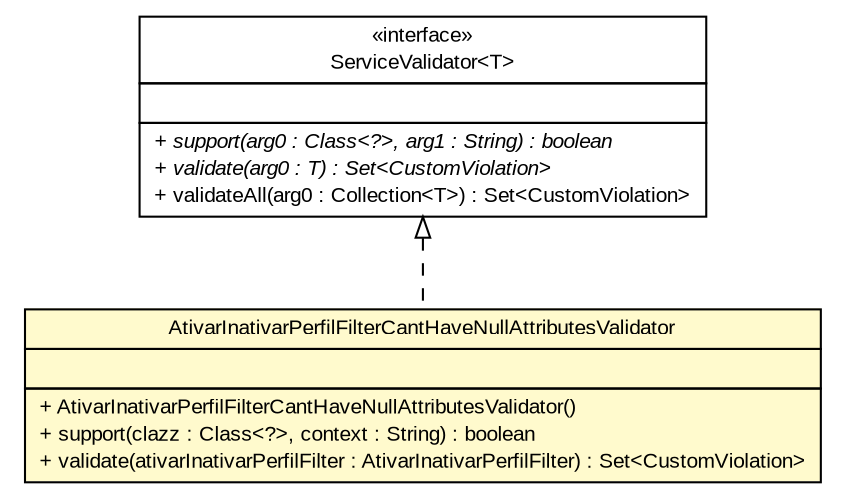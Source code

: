 #!/usr/local/bin/dot
#
# Class diagram 
# Generated by UMLGraph version R5_6 (http://www.umlgraph.org/)
#

digraph G {
	edge [fontname="arial",fontsize=10,labelfontname="arial",labelfontsize=10];
	node [fontname="arial",fontsize=10,shape=plaintext];
	nodesep=0.25;
	ranksep=0.5;
	// br.gov.to.sefaz.seg.business.gestao.service.validator.AtivarInativarPerfilFilterCantHaveNullAttributesValidator
	c10153 [label=<<table title="br.gov.to.sefaz.seg.business.gestao.service.validator.AtivarInativarPerfilFilterCantHaveNullAttributesValidator" border="0" cellborder="1" cellspacing="0" cellpadding="2" port="p" bgcolor="lemonChiffon" href="./AtivarInativarPerfilFilterCantHaveNullAttributesValidator.html">
		<tr><td><table border="0" cellspacing="0" cellpadding="1">
<tr><td align="center" balign="center"> AtivarInativarPerfilFilterCantHaveNullAttributesValidator </td></tr>
		</table></td></tr>
		<tr><td><table border="0" cellspacing="0" cellpadding="1">
<tr><td align="left" balign="left">  </td></tr>
		</table></td></tr>
		<tr><td><table border="0" cellspacing="0" cellpadding="1">
<tr><td align="left" balign="left"> + AtivarInativarPerfilFilterCantHaveNullAttributesValidator() </td></tr>
<tr><td align="left" balign="left"> + support(clazz : Class&lt;?&gt;, context : String) : boolean </td></tr>
<tr><td align="left" balign="left"> + validate(ativarInativarPerfilFilter : AtivarInativarPerfilFilter) : Set&lt;CustomViolation&gt; </td></tr>
		</table></td></tr>
		</table>>, URL="./AtivarInativarPerfilFilterCantHaveNullAttributesValidator.html", fontname="arial", fontcolor="black", fontsize=10.0];
	//br.gov.to.sefaz.seg.business.gestao.service.validator.AtivarInativarPerfilFilterCantHaveNullAttributesValidator implements br.gov.to.sefaz.business.service.validation.ServiceValidator<T>
	c10231:p -> c10153:p [dir=back,arrowtail=empty,style=dashed];
	// br.gov.to.sefaz.business.service.validation.ServiceValidator<T>
	c10231 [label=<<table title="br.gov.to.sefaz.business.service.validation.ServiceValidator" border="0" cellborder="1" cellspacing="0" cellpadding="2" port="p" href="http://java.sun.com/j2se/1.4.2/docs/api/br/gov/to/sefaz/business/service/validation/ServiceValidator.html">
		<tr><td><table border="0" cellspacing="0" cellpadding="1">
<tr><td align="center" balign="center"> &#171;interface&#187; </td></tr>
<tr><td align="center" balign="center"> ServiceValidator&lt;T&gt; </td></tr>
		</table></td></tr>
		<tr><td><table border="0" cellspacing="0" cellpadding="1">
<tr><td align="left" balign="left">  </td></tr>
		</table></td></tr>
		<tr><td><table border="0" cellspacing="0" cellpadding="1">
<tr><td align="left" balign="left"><font face="arial italic" point-size="10.0"> + support(arg0 : Class&lt;?&gt;, arg1 : String) : boolean </font></td></tr>
<tr><td align="left" balign="left"><font face="arial italic" point-size="10.0"> + validate(arg0 : T) : Set&lt;CustomViolation&gt; </font></td></tr>
<tr><td align="left" balign="left"> + validateAll(arg0 : Collection&lt;T&gt;) : Set&lt;CustomViolation&gt; </td></tr>
		</table></td></tr>
		</table>>, URL="http://java.sun.com/j2se/1.4.2/docs/api/br/gov/to/sefaz/business/service/validation/ServiceValidator.html", fontname="arial", fontcolor="black", fontsize=10.0];
}

